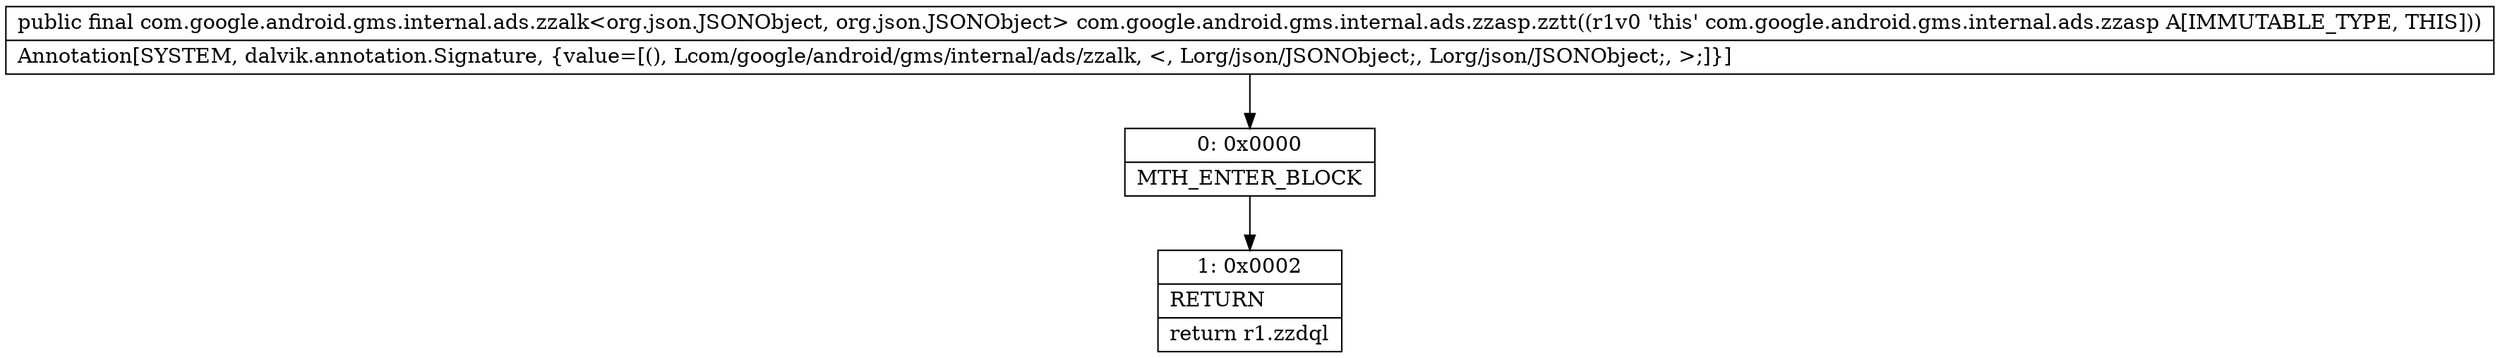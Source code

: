 digraph "CFG forcom.google.android.gms.internal.ads.zzasp.zztt()Lcom\/google\/android\/gms\/internal\/ads\/zzalk;" {
Node_0 [shape=record,label="{0\:\ 0x0000|MTH_ENTER_BLOCK\l}"];
Node_1 [shape=record,label="{1\:\ 0x0002|RETURN\l|return r1.zzdql\l}"];
MethodNode[shape=record,label="{public final com.google.android.gms.internal.ads.zzalk\<org.json.JSONObject, org.json.JSONObject\> com.google.android.gms.internal.ads.zzasp.zztt((r1v0 'this' com.google.android.gms.internal.ads.zzasp A[IMMUTABLE_TYPE, THIS]))  | Annotation[SYSTEM, dalvik.annotation.Signature, \{value=[(), Lcom\/google\/android\/gms\/internal\/ads\/zzalk, \<, Lorg\/json\/JSONObject;, Lorg\/json\/JSONObject;, \>;]\}]\l}"];
MethodNode -> Node_0;
Node_0 -> Node_1;
}

